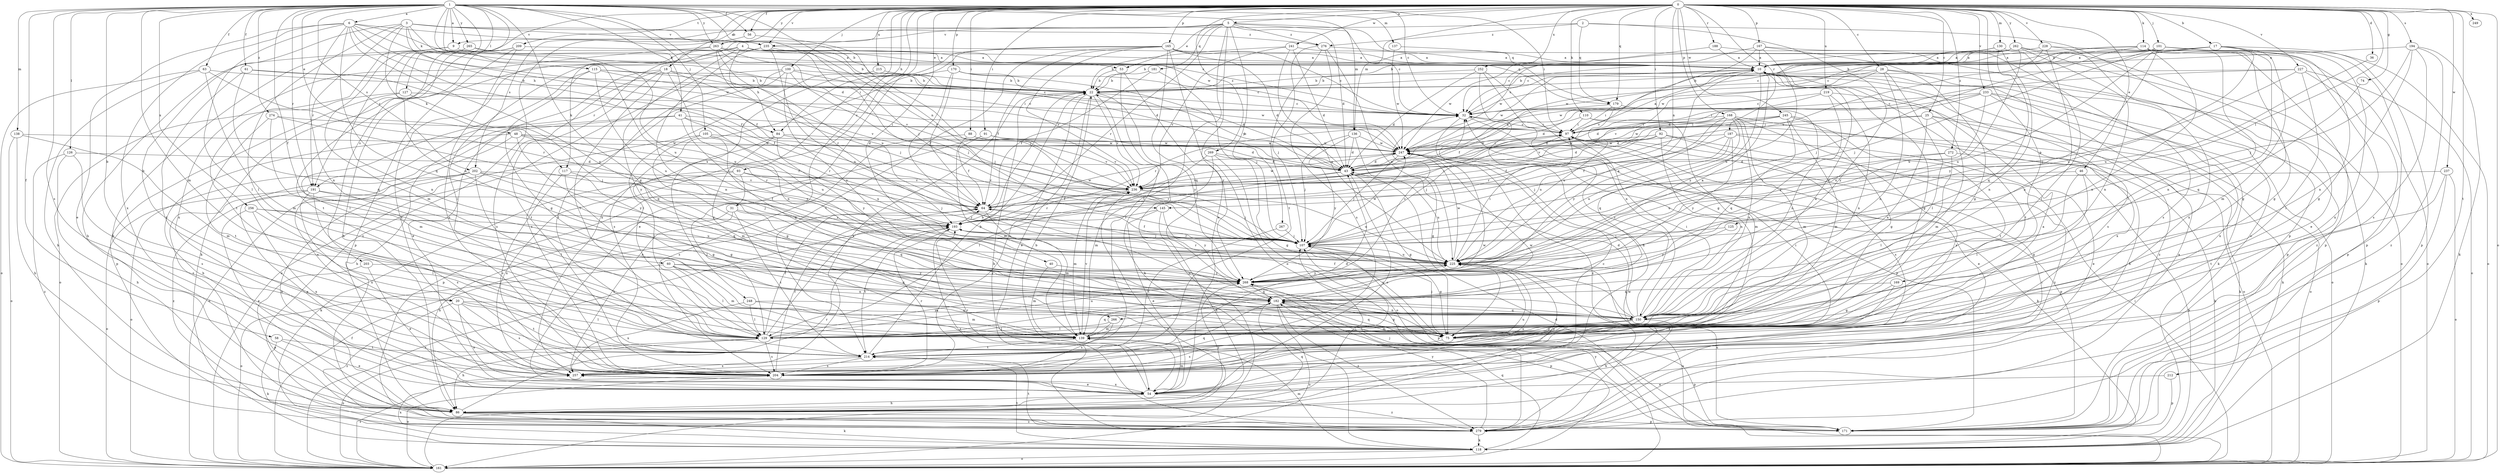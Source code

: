 strict digraph  {
0;
1;
2;
3;
4;
5;
6;
9;
10;
17;
18;
20;
22;
25;
28;
31;
32;
36;
40;
41;
43;
46;
48;
53;
54;
56;
58;
60;
61;
63;
64;
74;
75;
84;
86;
88;
91;
92;
93;
97;
100;
101;
105;
107;
110;
114;
115;
117;
118;
125;
126;
127;
129;
130;
136;
137;
138;
139;
145;
150;
161;
165;
167;
168;
169;
170;
171;
179;
181;
182;
187;
188;
191;
193;
194;
202;
203;
204;
209;
212;
214;
215;
219;
225;
227;
228;
233;
235;
236;
237;
241;
245;
247;
248;
249;
252;
256;
257;
262;
263;
265;
266;
267;
268;
269;
272;
274;
276;
279;
0 -> 5  [label=a];
0 -> 17  [label=b];
0 -> 18  [label=b];
0 -> 25  [label=c];
0 -> 28  [label=c];
0 -> 31  [label=c];
0 -> 36  [label=d];
0 -> 40  [label=d];
0 -> 46  [label=e];
0 -> 56  [label=f];
0 -> 74  [label=g];
0 -> 84  [label=h];
0 -> 88  [label=i];
0 -> 91  [label=i];
0 -> 92  [label=i];
0 -> 93  [label=i];
0 -> 100  [label=j];
0 -> 101  [label=j];
0 -> 110  [label=k];
0 -> 114  [label=k];
0 -> 125  [label=l];
0 -> 130  [label=m];
0 -> 136  [label=m];
0 -> 145  [label=n];
0 -> 161  [label=o];
0 -> 165  [label=p];
0 -> 167  [label=p];
0 -> 168  [label=p];
0 -> 169  [label=p];
0 -> 170  [label=p];
0 -> 179  [label=q];
0 -> 187  [label=r];
0 -> 188  [label=r];
0 -> 191  [label=r];
0 -> 194  [label=s];
0 -> 202  [label=s];
0 -> 209  [label=t];
0 -> 212  [label=t];
0 -> 215  [label=u];
0 -> 219  [label=u];
0 -> 227  [label=v];
0 -> 228  [label=v];
0 -> 233  [label=v];
0 -> 235  [label=v];
0 -> 237  [label=w];
0 -> 241  [label=w];
0 -> 245  [label=w];
0 -> 248  [label=x];
0 -> 249  [label=x];
0 -> 252  [label=x];
0 -> 262  [label=y];
0 -> 263  [label=y];
0 -> 269  [label=z];
0 -> 272  [label=z];
1 -> 6  [label=a];
1 -> 9  [label=a];
1 -> 20  [label=b];
1 -> 32  [label=c];
1 -> 41  [label=d];
1 -> 43  [label=d];
1 -> 48  [label=e];
1 -> 56  [label=f];
1 -> 58  [label=f];
1 -> 60  [label=f];
1 -> 61  [label=f];
1 -> 63  [label=f];
1 -> 75  [label=g];
1 -> 97  [label=i];
1 -> 105  [label=j];
1 -> 107  [label=j];
1 -> 126  [label=l];
1 -> 127  [label=l];
1 -> 136  [label=m];
1 -> 137  [label=m];
1 -> 138  [label=m];
1 -> 139  [label=m];
1 -> 145  [label=n];
1 -> 150  [label=n];
1 -> 191  [label=r];
1 -> 202  [label=s];
1 -> 203  [label=s];
1 -> 204  [label=s];
1 -> 225  [label=u];
1 -> 247  [label=w];
1 -> 256  [label=x];
1 -> 263  [label=y];
1 -> 265  [label=y];
1 -> 274  [label=z];
2 -> 171  [label=p];
2 -> 179  [label=q];
2 -> 235  [label=v];
2 -> 266  [label=y];
2 -> 276  [label=z];
3 -> 20  [label=b];
3 -> 22  [label=b];
3 -> 64  [label=f];
3 -> 115  [label=k];
3 -> 117  [label=k];
3 -> 129  [label=l];
3 -> 191  [label=r];
3 -> 225  [label=u];
3 -> 235  [label=v];
3 -> 276  [label=z];
4 -> 53  [label=e];
4 -> 84  [label=h];
4 -> 107  [label=j];
4 -> 117  [label=k];
4 -> 179  [label=q];
4 -> 257  [label=x];
4 -> 266  [label=y];
5 -> 9  [label=a];
5 -> 32  [label=c];
5 -> 43  [label=d];
5 -> 53  [label=e];
5 -> 54  [label=e];
5 -> 179  [label=q];
5 -> 181  [label=q];
5 -> 191  [label=r];
5 -> 193  [label=r];
5 -> 214  [label=t];
5 -> 267  [label=y];
5 -> 276  [label=z];
6 -> 32  [label=c];
6 -> 54  [label=e];
6 -> 64  [label=f];
6 -> 84  [label=h];
6 -> 129  [label=l];
6 -> 150  [label=n];
6 -> 182  [label=q];
6 -> 235  [label=v];
6 -> 247  [label=w];
6 -> 257  [label=x];
6 -> 268  [label=y];
9 -> 10  [label=a];
9 -> 86  [label=h];
9 -> 214  [label=t];
10 -> 22  [label=b];
10 -> 32  [label=c];
10 -> 75  [label=g];
10 -> 118  [label=k];
10 -> 204  [label=s];
10 -> 214  [label=t];
10 -> 247  [label=w];
10 -> 268  [label=y];
10 -> 279  [label=z];
17 -> 10  [label=a];
17 -> 22  [label=b];
17 -> 32  [label=c];
17 -> 139  [label=m];
17 -> 150  [label=n];
17 -> 171  [label=p];
17 -> 225  [label=u];
18 -> 22  [label=b];
18 -> 54  [label=e];
18 -> 129  [label=l];
18 -> 150  [label=n];
18 -> 204  [label=s];
18 -> 214  [label=t];
18 -> 236  [label=v];
20 -> 54  [label=e];
20 -> 129  [label=l];
20 -> 150  [label=n];
20 -> 204  [label=s];
20 -> 214  [label=t];
20 -> 279  [label=z];
22 -> 32  [label=c];
22 -> 54  [label=e];
22 -> 118  [label=k];
22 -> 204  [label=s];
22 -> 236  [label=v];
22 -> 257  [label=x];
22 -> 268  [label=y];
25 -> 43  [label=d];
25 -> 97  [label=i];
25 -> 118  [label=k];
25 -> 139  [label=m];
25 -> 150  [label=n];
25 -> 161  [label=o];
28 -> 22  [label=b];
28 -> 118  [label=k];
28 -> 129  [label=l];
28 -> 150  [label=n];
28 -> 171  [label=p];
28 -> 236  [label=v];
28 -> 247  [label=w];
31 -> 86  [label=h];
31 -> 182  [label=q];
31 -> 193  [label=r];
31 -> 214  [label=t];
31 -> 257  [label=x];
32 -> 97  [label=i];
32 -> 171  [label=p];
32 -> 279  [label=z];
36 -> 225  [label=u];
40 -> 139  [label=m];
40 -> 268  [label=y];
41 -> 86  [label=h];
41 -> 97  [label=i];
41 -> 193  [label=r];
41 -> 225  [label=u];
41 -> 268  [label=y];
41 -> 279  [label=z];
43 -> 10  [label=a];
43 -> 22  [label=b];
43 -> 54  [label=e];
43 -> 75  [label=g];
43 -> 193  [label=r];
43 -> 225  [label=u];
43 -> 236  [label=v];
46 -> 75  [label=g];
46 -> 118  [label=k];
46 -> 129  [label=l];
46 -> 236  [label=v];
48 -> 64  [label=f];
48 -> 86  [label=h];
48 -> 193  [label=r];
48 -> 204  [label=s];
48 -> 247  [label=w];
48 -> 268  [label=y];
53 -> 22  [label=b];
53 -> 161  [label=o];
53 -> 268  [label=y];
54 -> 22  [label=b];
54 -> 86  [label=h];
54 -> 139  [label=m];
54 -> 193  [label=r];
54 -> 225  [label=u];
54 -> 257  [label=x];
54 -> 279  [label=z];
56 -> 107  [label=j];
56 -> 279  [label=z];
58 -> 54  [label=e];
58 -> 118  [label=k];
58 -> 214  [label=t];
60 -> 129  [label=l];
60 -> 139  [label=m];
60 -> 150  [label=n];
60 -> 161  [label=o];
60 -> 182  [label=q];
60 -> 268  [label=y];
61 -> 22  [label=b];
61 -> 64  [label=f];
61 -> 182  [label=q];
61 -> 214  [label=t];
63 -> 22  [label=b];
63 -> 86  [label=h];
63 -> 139  [label=m];
63 -> 161  [label=o];
63 -> 193  [label=r];
64 -> 97  [label=i];
64 -> 139  [label=m];
64 -> 193  [label=r];
64 -> 247  [label=w];
74 -> 182  [label=q];
75 -> 107  [label=j];
75 -> 171  [label=p];
75 -> 182  [label=q];
75 -> 204  [label=s];
84 -> 43  [label=d];
84 -> 129  [label=l];
84 -> 139  [label=m];
84 -> 247  [label=w];
84 -> 268  [label=y];
86 -> 32  [label=c];
86 -> 107  [label=j];
86 -> 118  [label=k];
86 -> 171  [label=p];
86 -> 182  [label=q];
86 -> 193  [label=r];
86 -> 268  [label=y];
86 -> 279  [label=z];
88 -> 139  [label=m];
88 -> 204  [label=s];
88 -> 236  [label=v];
88 -> 247  [label=w];
91 -> 64  [label=f];
91 -> 171  [label=p];
91 -> 236  [label=v];
91 -> 247  [label=w];
92 -> 43  [label=d];
92 -> 64  [label=f];
92 -> 150  [label=n];
92 -> 193  [label=r];
92 -> 204  [label=s];
92 -> 247  [label=w];
92 -> 279  [label=z];
93 -> 107  [label=j];
93 -> 118  [label=k];
93 -> 129  [label=l];
93 -> 236  [label=v];
93 -> 257  [label=x];
97 -> 10  [label=a];
97 -> 32  [label=c];
97 -> 54  [label=e];
97 -> 107  [label=j];
97 -> 247  [label=w];
100 -> 22  [label=b];
100 -> 107  [label=j];
100 -> 161  [label=o];
100 -> 204  [label=s];
100 -> 214  [label=t];
100 -> 247  [label=w];
100 -> 268  [label=y];
101 -> 10  [label=a];
101 -> 22  [label=b];
101 -> 75  [label=g];
101 -> 107  [label=j];
101 -> 161  [label=o];
101 -> 171  [label=p];
101 -> 225  [label=u];
101 -> 247  [label=w];
101 -> 257  [label=x];
101 -> 268  [label=y];
105 -> 75  [label=g];
105 -> 161  [label=o];
105 -> 182  [label=q];
105 -> 225  [label=u];
105 -> 247  [label=w];
107 -> 64  [label=f];
107 -> 75  [label=g];
107 -> 171  [label=p];
107 -> 193  [label=r];
107 -> 225  [label=u];
107 -> 247  [label=w];
110 -> 97  [label=i];
110 -> 139  [label=m];
110 -> 161  [label=o];
110 -> 193  [label=r];
114 -> 10  [label=a];
114 -> 32  [label=c];
114 -> 75  [label=g];
114 -> 107  [label=j];
114 -> 129  [label=l];
114 -> 150  [label=n];
114 -> 161  [label=o];
114 -> 279  [label=z];
115 -> 22  [label=b];
115 -> 32  [label=c];
115 -> 75  [label=g];
115 -> 97  [label=i];
115 -> 129  [label=l];
115 -> 225  [label=u];
117 -> 75  [label=g];
117 -> 182  [label=q];
117 -> 204  [label=s];
117 -> 236  [label=v];
118 -> 139  [label=m];
118 -> 161  [label=o];
118 -> 182  [label=q];
118 -> 214  [label=t];
118 -> 257  [label=x];
125 -> 107  [label=j];
125 -> 268  [label=y];
126 -> 43  [label=d];
126 -> 86  [label=h];
126 -> 204  [label=s];
126 -> 279  [label=z];
127 -> 32  [label=c];
127 -> 161  [label=o];
127 -> 171  [label=p];
127 -> 182  [label=q];
129 -> 22  [label=b];
129 -> 64  [label=f];
129 -> 86  [label=h];
129 -> 161  [label=o];
129 -> 204  [label=s];
129 -> 225  [label=u];
129 -> 247  [label=w];
129 -> 268  [label=y];
130 -> 10  [label=a];
130 -> 32  [label=c];
130 -> 129  [label=l];
130 -> 150  [label=n];
130 -> 182  [label=q];
136 -> 43  [label=d];
136 -> 75  [label=g];
136 -> 107  [label=j];
136 -> 247  [label=w];
136 -> 268  [label=y];
137 -> 10  [label=a];
137 -> 247  [label=w];
138 -> 86  [label=h];
138 -> 139  [label=m];
138 -> 161  [label=o];
138 -> 247  [label=w];
139 -> 182  [label=q];
139 -> 214  [label=t];
139 -> 236  [label=v];
139 -> 247  [label=w];
145 -> 54  [label=e];
145 -> 86  [label=h];
145 -> 193  [label=r];
145 -> 268  [label=y];
150 -> 10  [label=a];
150 -> 32  [label=c];
150 -> 43  [label=d];
150 -> 64  [label=f];
150 -> 75  [label=g];
150 -> 86  [label=h];
150 -> 97  [label=i];
150 -> 129  [label=l];
150 -> 139  [label=m];
150 -> 182  [label=q];
161 -> 43  [label=d];
161 -> 64  [label=f];
161 -> 97  [label=i];
161 -> 193  [label=r];
161 -> 204  [label=s];
161 -> 225  [label=u];
161 -> 236  [label=v];
165 -> 10  [label=a];
165 -> 32  [label=c];
165 -> 43  [label=d];
165 -> 54  [label=e];
165 -> 64  [label=f];
165 -> 161  [label=o];
165 -> 182  [label=q];
165 -> 214  [label=t];
165 -> 236  [label=v];
165 -> 257  [label=x];
167 -> 10  [label=a];
167 -> 75  [label=g];
167 -> 204  [label=s];
167 -> 225  [label=u];
167 -> 236  [label=v];
167 -> 247  [label=w];
168 -> 43  [label=d];
168 -> 86  [label=h];
168 -> 97  [label=i];
168 -> 139  [label=m];
168 -> 150  [label=n];
168 -> 182  [label=q];
168 -> 225  [label=u];
168 -> 257  [label=x];
168 -> 268  [label=y];
169 -> 75  [label=g];
169 -> 182  [label=q];
169 -> 257  [label=x];
170 -> 22  [label=b];
170 -> 32  [label=c];
170 -> 43  [label=d];
170 -> 64  [label=f];
170 -> 75  [label=g];
170 -> 204  [label=s];
171 -> 225  [label=u];
171 -> 268  [label=y];
179 -> 64  [label=f];
179 -> 97  [label=i];
179 -> 150  [label=n];
179 -> 225  [label=u];
181 -> 22  [label=b];
181 -> 64  [label=f];
181 -> 107  [label=j];
182 -> 75  [label=g];
182 -> 150  [label=n];
182 -> 161  [label=o];
182 -> 171  [label=p];
182 -> 225  [label=u];
182 -> 279  [label=z];
187 -> 54  [label=e];
187 -> 64  [label=f];
187 -> 107  [label=j];
187 -> 118  [label=k];
187 -> 225  [label=u];
187 -> 247  [label=w];
187 -> 268  [label=y];
188 -> 10  [label=a];
188 -> 54  [label=e];
188 -> 247  [label=w];
191 -> 54  [label=e];
191 -> 64  [label=f];
191 -> 150  [label=n];
191 -> 161  [label=o];
191 -> 204  [label=s];
191 -> 257  [label=x];
193 -> 107  [label=j];
193 -> 214  [label=t];
193 -> 279  [label=z];
194 -> 10  [label=a];
194 -> 107  [label=j];
194 -> 118  [label=k];
194 -> 150  [label=n];
194 -> 204  [label=s];
194 -> 279  [label=z];
202 -> 75  [label=g];
202 -> 86  [label=h];
202 -> 107  [label=j];
202 -> 129  [label=l];
202 -> 161  [label=o];
202 -> 236  [label=v];
202 -> 279  [label=z];
203 -> 54  [label=e];
203 -> 171  [label=p];
203 -> 268  [label=y];
204 -> 64  [label=f];
204 -> 161  [label=o];
204 -> 182  [label=q];
204 -> 193  [label=r];
204 -> 225  [label=u];
209 -> 10  [label=a];
209 -> 86  [label=h];
209 -> 118  [label=k];
209 -> 171  [label=p];
209 -> 204  [label=s];
212 -> 54  [label=e];
212 -> 171  [label=p];
214 -> 22  [label=b];
214 -> 43  [label=d];
214 -> 97  [label=i];
214 -> 204  [label=s];
214 -> 257  [label=x];
215 -> 22  [label=b];
215 -> 129  [label=l];
219 -> 32  [label=c];
219 -> 43  [label=d];
219 -> 150  [label=n];
219 -> 257  [label=x];
219 -> 268  [label=y];
225 -> 10  [label=a];
225 -> 54  [label=e];
225 -> 97  [label=i];
225 -> 193  [label=r];
225 -> 247  [label=w];
225 -> 268  [label=y];
227 -> 22  [label=b];
227 -> 43  [label=d];
227 -> 107  [label=j];
227 -> 129  [label=l];
227 -> 161  [label=o];
227 -> 171  [label=p];
228 -> 10  [label=a];
228 -> 150  [label=n];
228 -> 171  [label=p];
228 -> 236  [label=v];
228 -> 257  [label=x];
233 -> 32  [label=c];
233 -> 43  [label=d];
233 -> 97  [label=i];
233 -> 161  [label=o];
233 -> 204  [label=s];
233 -> 225  [label=u];
233 -> 257  [label=x];
235 -> 10  [label=a];
235 -> 22  [label=b];
235 -> 129  [label=l];
235 -> 150  [label=n];
235 -> 225  [label=u];
235 -> 236  [label=v];
236 -> 64  [label=f];
236 -> 107  [label=j];
236 -> 139  [label=m];
236 -> 193  [label=r];
236 -> 225  [label=u];
236 -> 247  [label=w];
237 -> 161  [label=o];
237 -> 171  [label=p];
237 -> 214  [label=t];
237 -> 236  [label=v];
241 -> 10  [label=a];
241 -> 22  [label=b];
241 -> 43  [label=d];
241 -> 225  [label=u];
241 -> 236  [label=v];
245 -> 75  [label=g];
245 -> 97  [label=i];
245 -> 139  [label=m];
245 -> 182  [label=q];
245 -> 214  [label=t];
245 -> 236  [label=v];
245 -> 247  [label=w];
247 -> 43  [label=d];
247 -> 97  [label=i];
247 -> 107  [label=j];
247 -> 118  [label=k];
247 -> 171  [label=p];
248 -> 129  [label=l];
248 -> 139  [label=m];
248 -> 150  [label=n];
248 -> 257  [label=x];
252 -> 22  [label=b];
252 -> 43  [label=d];
252 -> 75  [label=g];
252 -> 86  [label=h];
252 -> 150  [label=n];
256 -> 54  [label=e];
256 -> 129  [label=l];
256 -> 193  [label=r];
256 -> 225  [label=u];
256 -> 257  [label=x];
257 -> 10  [label=a];
257 -> 54  [label=e];
262 -> 10  [label=a];
262 -> 22  [label=b];
262 -> 32  [label=c];
262 -> 75  [label=g];
262 -> 150  [label=n];
262 -> 161  [label=o];
262 -> 225  [label=u];
262 -> 247  [label=w];
263 -> 10  [label=a];
263 -> 43  [label=d];
263 -> 107  [label=j];
263 -> 193  [label=r];
263 -> 214  [label=t];
263 -> 236  [label=v];
263 -> 257  [label=x];
265 -> 10  [label=a];
265 -> 86  [label=h];
265 -> 139  [label=m];
265 -> 150  [label=n];
265 -> 225  [label=u];
266 -> 129  [label=l];
266 -> 139  [label=m];
266 -> 204  [label=s];
267 -> 107  [label=j];
267 -> 214  [label=t];
268 -> 10  [label=a];
268 -> 32  [label=c];
268 -> 182  [label=q];
269 -> 43  [label=d];
269 -> 75  [label=g];
269 -> 129  [label=l];
269 -> 139  [label=m];
269 -> 161  [label=o];
272 -> 43  [label=d];
272 -> 118  [label=k];
272 -> 129  [label=l];
272 -> 225  [label=u];
274 -> 97  [label=i];
274 -> 107  [label=j];
274 -> 139  [label=m];
274 -> 214  [label=t];
276 -> 10  [label=a];
276 -> 107  [label=j];
276 -> 204  [label=s];
276 -> 214  [label=t];
276 -> 225  [label=u];
279 -> 10  [label=a];
279 -> 22  [label=b];
279 -> 97  [label=i];
279 -> 107  [label=j];
279 -> 118  [label=k];
279 -> 214  [label=t];
279 -> 247  [label=w];
279 -> 268  [label=y];
}
